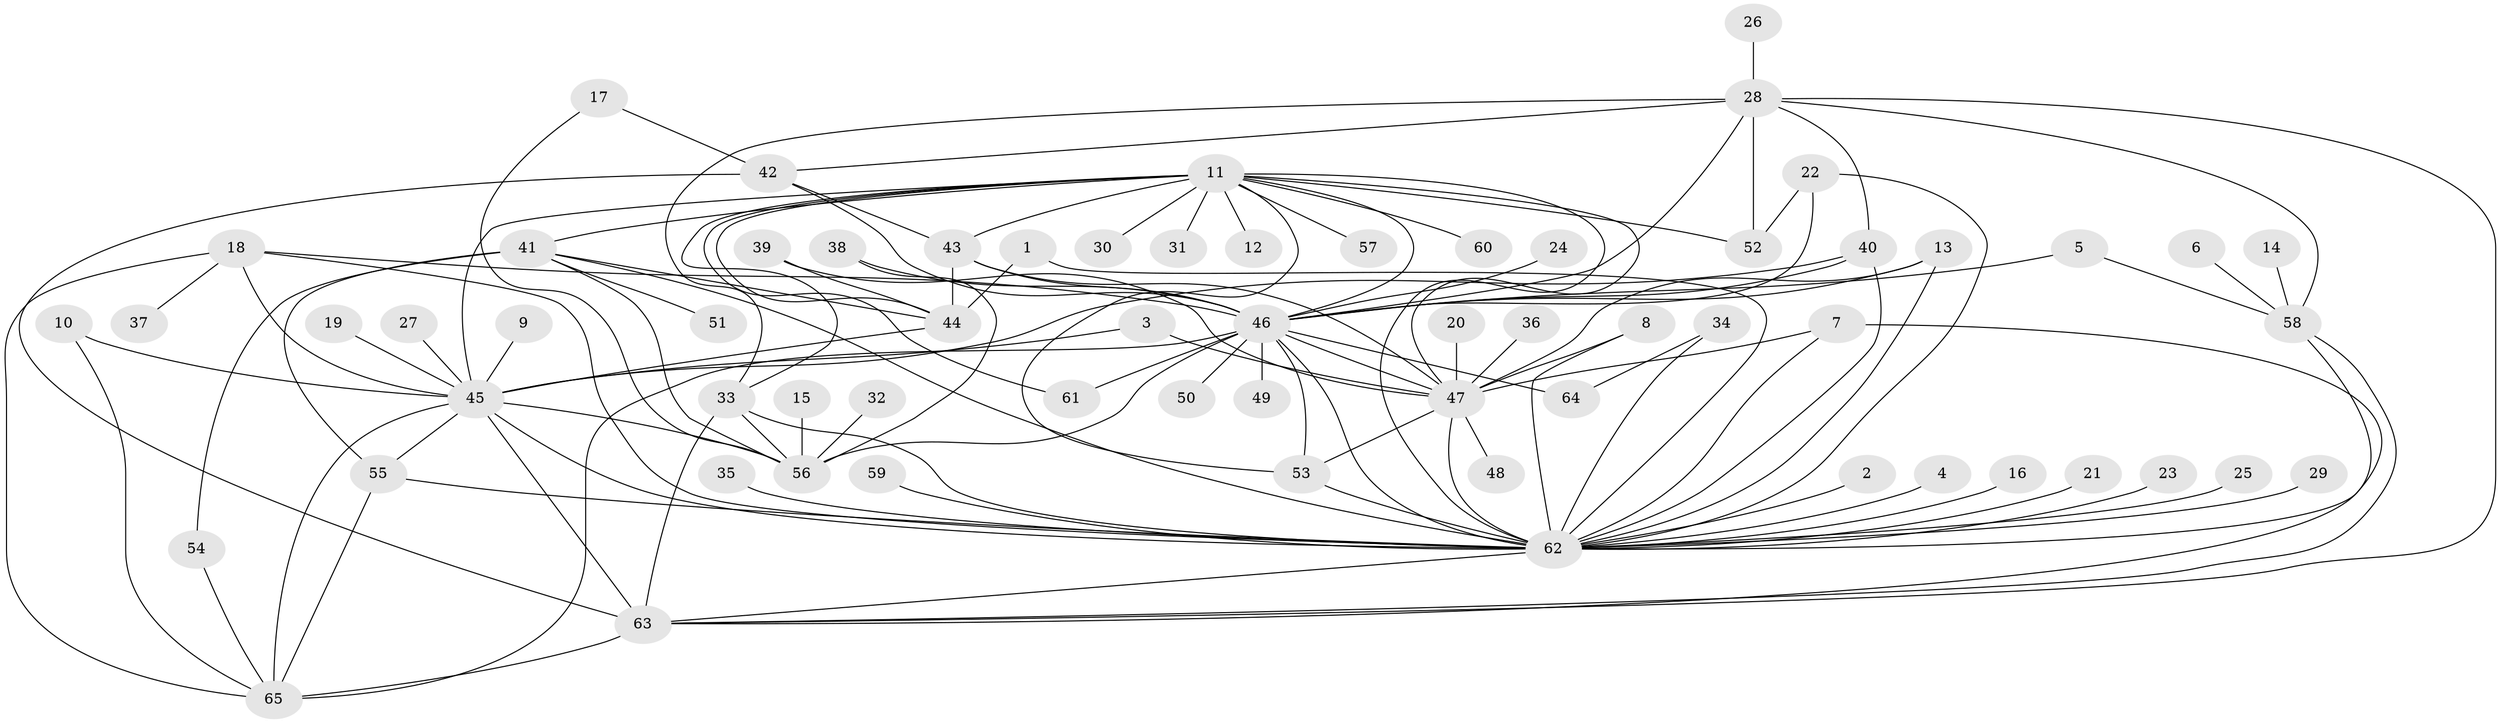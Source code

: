 // original degree distribution, {32: 0.008, 23: 0.008, 2: 0.256, 3: 0.144, 8: 0.024, 7: 0.024, 5: 0.048, 1: 0.408, 20: 0.008, 14: 0.008, 6: 0.016, 10: 0.008, 4: 0.032, 9: 0.008}
// Generated by graph-tools (version 1.1) at 2025/49/03/09/25 03:49:53]
// undirected, 65 vertices, 119 edges
graph export_dot {
graph [start="1"]
  node [color=gray90,style=filled];
  1;
  2;
  3;
  4;
  5;
  6;
  7;
  8;
  9;
  10;
  11;
  12;
  13;
  14;
  15;
  16;
  17;
  18;
  19;
  20;
  21;
  22;
  23;
  24;
  25;
  26;
  27;
  28;
  29;
  30;
  31;
  32;
  33;
  34;
  35;
  36;
  37;
  38;
  39;
  40;
  41;
  42;
  43;
  44;
  45;
  46;
  47;
  48;
  49;
  50;
  51;
  52;
  53;
  54;
  55;
  56;
  57;
  58;
  59;
  60;
  61;
  62;
  63;
  64;
  65;
  1 -- 44 [weight=2.0];
  1 -- 62 [weight=1.0];
  2 -- 62 [weight=1.0];
  3 -- 45 [weight=1.0];
  3 -- 47 [weight=1.0];
  4 -- 62 [weight=1.0];
  5 -- 46 [weight=1.0];
  5 -- 58 [weight=1.0];
  6 -- 58 [weight=1.0];
  7 -- 47 [weight=1.0];
  7 -- 62 [weight=1.0];
  7 -- 63 [weight=1.0];
  8 -- 47 [weight=1.0];
  8 -- 62 [weight=1.0];
  9 -- 45 [weight=1.0];
  10 -- 45 [weight=1.0];
  10 -- 65 [weight=1.0];
  11 -- 12 [weight=1.0];
  11 -- 30 [weight=1.0];
  11 -- 31 [weight=1.0];
  11 -- 33 [weight=1.0];
  11 -- 41 [weight=1.0];
  11 -- 43 [weight=1.0];
  11 -- 44 [weight=1.0];
  11 -- 45 [weight=1.0];
  11 -- 46 [weight=1.0];
  11 -- 47 [weight=1.0];
  11 -- 52 [weight=1.0];
  11 -- 53 [weight=1.0];
  11 -- 57 [weight=1.0];
  11 -- 60 [weight=1.0];
  11 -- 61 [weight=1.0];
  11 -- 62 [weight=1.0];
  13 -- 46 [weight=1.0];
  13 -- 47 [weight=1.0];
  13 -- 62 [weight=1.0];
  14 -- 58 [weight=1.0];
  15 -- 56 [weight=1.0];
  16 -- 62 [weight=1.0];
  17 -- 42 [weight=1.0];
  17 -- 56 [weight=1.0];
  18 -- 37 [weight=1.0];
  18 -- 45 [weight=2.0];
  18 -- 46 [weight=1.0];
  18 -- 62 [weight=1.0];
  18 -- 65 [weight=1.0];
  19 -- 45 [weight=1.0];
  20 -- 47 [weight=1.0];
  21 -- 62 [weight=1.0];
  22 -- 46 [weight=1.0];
  22 -- 52 [weight=1.0];
  22 -- 62 [weight=1.0];
  23 -- 62 [weight=1.0];
  24 -- 46 [weight=1.0];
  25 -- 62 [weight=1.0];
  26 -- 28 [weight=1.0];
  27 -- 45 [weight=1.0];
  28 -- 33 [weight=1.0];
  28 -- 40 [weight=1.0];
  28 -- 42 [weight=1.0];
  28 -- 46 [weight=1.0];
  28 -- 52 [weight=1.0];
  28 -- 58 [weight=1.0];
  28 -- 63 [weight=1.0];
  29 -- 62 [weight=1.0];
  32 -- 56 [weight=1.0];
  33 -- 56 [weight=1.0];
  33 -- 62 [weight=1.0];
  33 -- 63 [weight=1.0];
  34 -- 62 [weight=1.0];
  34 -- 64 [weight=1.0];
  35 -- 62 [weight=1.0];
  36 -- 47 [weight=1.0];
  38 -- 46 [weight=1.0];
  38 -- 56 [weight=1.0];
  39 -- 44 [weight=1.0];
  39 -- 47 [weight=1.0];
  40 -- 45 [weight=1.0];
  40 -- 46 [weight=1.0];
  40 -- 62 [weight=1.0];
  41 -- 44 [weight=1.0];
  41 -- 51 [weight=1.0];
  41 -- 54 [weight=1.0];
  41 -- 55 [weight=1.0];
  41 -- 56 [weight=1.0];
  41 -- 62 [weight=1.0];
  42 -- 43 [weight=1.0];
  42 -- 46 [weight=1.0];
  42 -- 63 [weight=2.0];
  43 -- 44 [weight=1.0];
  43 -- 46 [weight=1.0];
  43 -- 47 [weight=1.0];
  44 -- 45 [weight=1.0];
  45 -- 55 [weight=1.0];
  45 -- 56 [weight=1.0];
  45 -- 62 [weight=2.0];
  45 -- 63 [weight=1.0];
  45 -- 65 [weight=1.0];
  46 -- 47 [weight=1.0];
  46 -- 49 [weight=1.0];
  46 -- 50 [weight=1.0];
  46 -- 53 [weight=1.0];
  46 -- 56 [weight=1.0];
  46 -- 61 [weight=1.0];
  46 -- 62 [weight=1.0];
  46 -- 64 [weight=1.0];
  46 -- 65 [weight=2.0];
  47 -- 48 [weight=1.0];
  47 -- 53 [weight=1.0];
  47 -- 62 [weight=1.0];
  53 -- 62 [weight=1.0];
  54 -- 65 [weight=1.0];
  55 -- 62 [weight=1.0];
  55 -- 65 [weight=1.0];
  58 -- 62 [weight=1.0];
  58 -- 63 [weight=1.0];
  59 -- 62 [weight=2.0];
  62 -- 63 [weight=1.0];
  63 -- 65 [weight=1.0];
}
